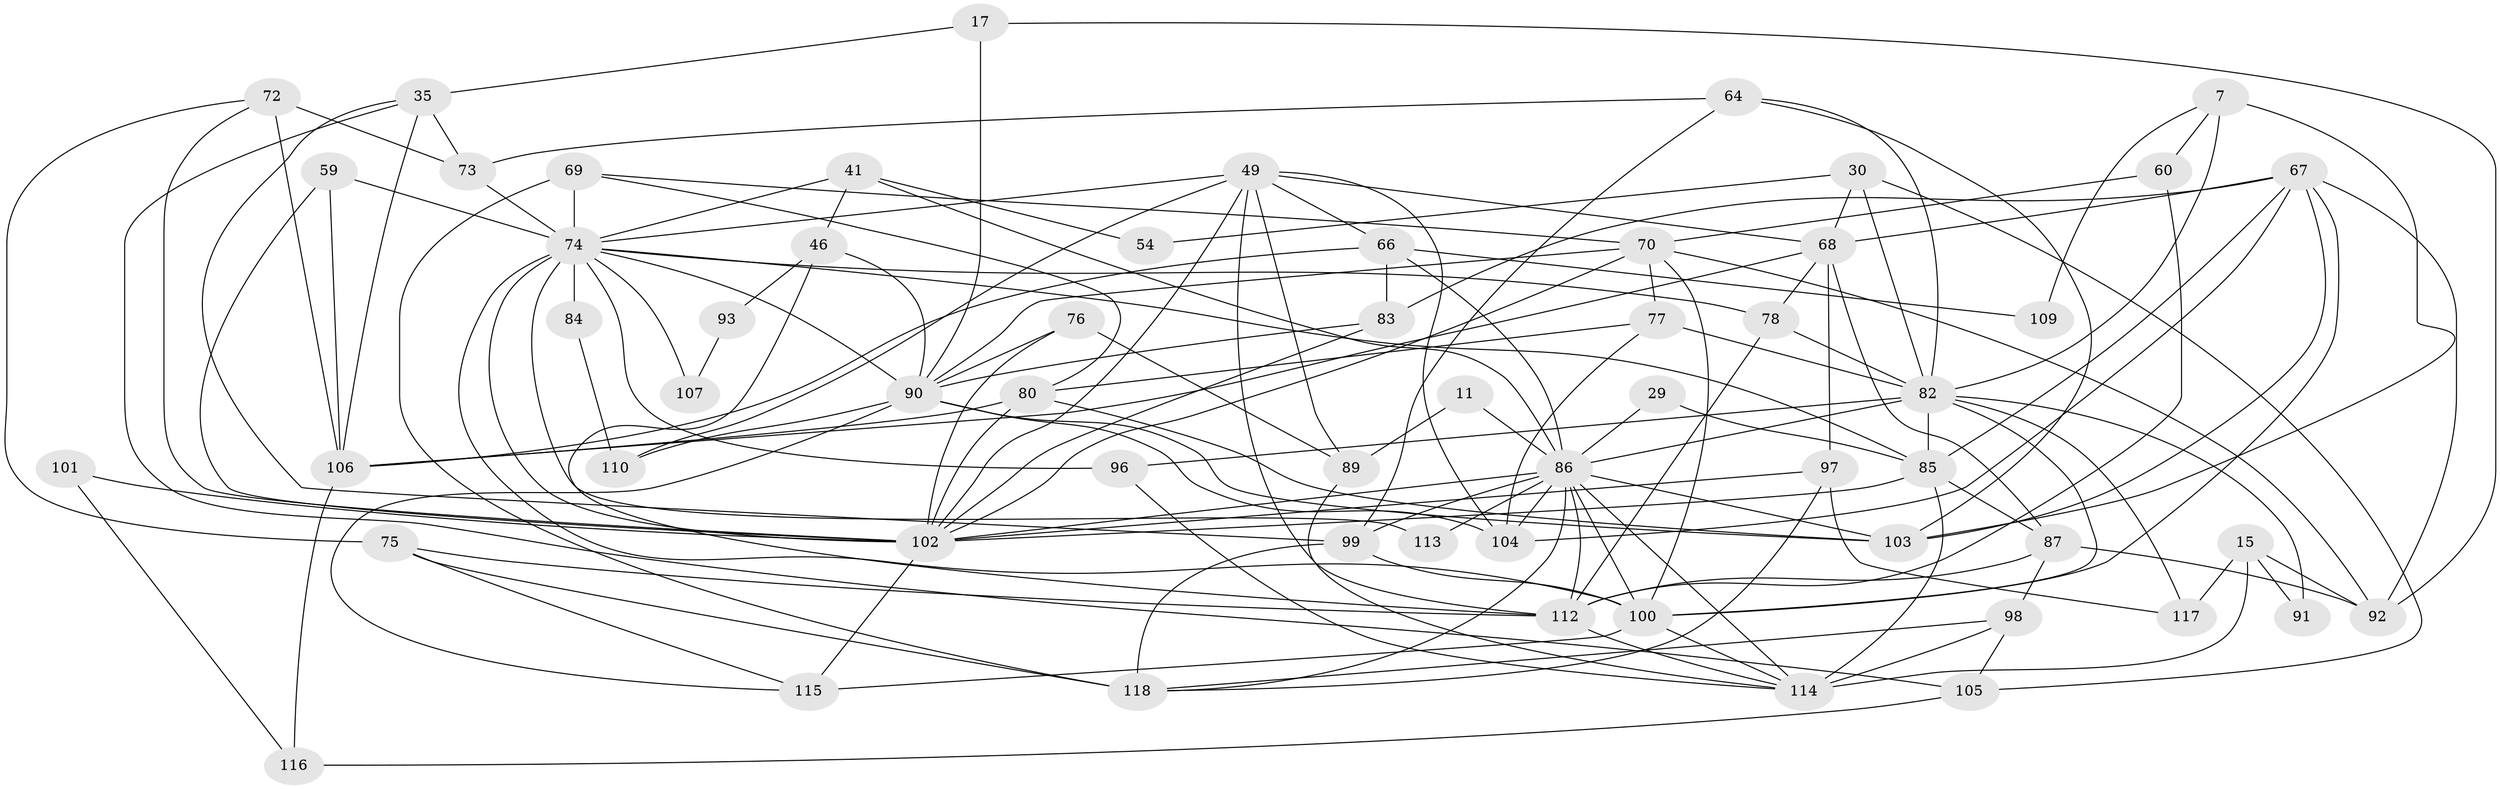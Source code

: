 // original degree distribution, {6: 0.1016949152542373, 3: 0.2796610169491525, 9: 0.00847457627118644, 4: 0.2542372881355932, 5: 0.16101694915254236, 2: 0.15254237288135594, 7: 0.01694915254237288, 8: 0.01694915254237288, 11: 0.00847457627118644}
// Generated by graph-tools (version 1.1) at 2025/50/03/09/25 04:50:58]
// undirected, 59 vertices, 146 edges
graph export_dot {
graph [start="1"]
  node [color=gray90,style=filled];
  7;
  11;
  15;
  17;
  29;
  30;
  35;
  41;
  46;
  49 [super="+37+44"];
  54;
  59;
  60;
  64;
  66 [super="+61"];
  67 [super="+55"];
  68 [super="+65"];
  69;
  70 [super="+24"];
  72;
  73 [super="+1"];
  74 [super="+4+31+20+50"];
  75 [super="+63"];
  76;
  77 [super="+27"];
  78;
  80 [super="+8"];
  82 [super="+40+42+58"];
  83;
  84;
  85 [super="+12+45+79"];
  86 [super="+16+53+81"];
  87 [super="+51"];
  89 [super="+38"];
  90;
  91;
  92;
  93;
  96;
  97;
  98 [super="+21"];
  99 [super="+71"];
  100 [super="+18+52+94"];
  101;
  102 [super="+62+88"];
  103 [super="+25"];
  104 [super="+2"];
  105;
  106 [super="+22"];
  107;
  109;
  110;
  112 [super="+28+48+57"];
  113 [super="+95"];
  114 [super="+33+111"];
  115 [super="+47"];
  116;
  117;
  118 [super="+23"];
  7 -- 103 [weight=2];
  7 -- 60;
  7 -- 109;
  7 -- 82;
  11 -- 89;
  11 -- 86;
  15 -- 92;
  15 -- 91;
  15 -- 114 [weight=3];
  15 -- 117;
  17 -- 90;
  17 -- 35;
  17 -- 92;
  29 -- 86;
  29 -- 85;
  30 -- 68;
  30 -- 54;
  30 -- 105;
  30 -- 82;
  35 -- 106;
  35 -- 73 [weight=2];
  35 -- 99;
  35 -- 105;
  41 -- 46;
  41 -- 54;
  41 -- 74;
  41 -- 86;
  46 -- 90;
  46 -- 93;
  46 -- 112;
  49 -- 68;
  49 -- 74;
  49 -- 104;
  49 -- 112 [weight=2];
  49 -- 102;
  49 -- 89;
  49 -- 110;
  49 -- 66;
  59 -- 102;
  59 -- 106;
  59 -- 74;
  60 -- 70;
  60 -- 112;
  64 -- 99;
  64 -- 73;
  64 -- 103;
  64 -- 82;
  66 -- 106;
  66 -- 109;
  66 -- 86;
  66 -- 83;
  67 -- 83;
  67 -- 103;
  67 -- 100;
  67 -- 85;
  67 -- 104;
  67 -- 92;
  67 -- 68;
  68 -- 87;
  68 -- 97;
  68 -- 106;
  68 -- 78;
  69 -- 118;
  69 -- 80;
  69 -- 70;
  69 -- 74 [weight=2];
  70 -- 90 [weight=2];
  70 -- 77;
  70 -- 92;
  70 -- 102 [weight=2];
  70 -- 100 [weight=2];
  72 -- 73 [weight=2];
  72 -- 106;
  72 -- 75;
  72 -- 102;
  73 -- 74 [weight=3];
  74 -- 78;
  74 -- 96 [weight=2];
  74 -- 107 [weight=2];
  74 -- 113;
  74 -- 90;
  74 -- 100 [weight=2];
  74 -- 102 [weight=3];
  74 -- 84;
  74 -- 85;
  75 -- 115;
  75 -- 112;
  75 -- 118 [weight=2];
  76 -- 90;
  76 -- 102;
  76 -- 89;
  77 -- 80;
  77 -- 104;
  77 -- 82 [weight=2];
  78 -- 82;
  78 -- 112;
  80 -- 103;
  80 -- 106;
  80 -- 102;
  82 -- 96;
  82 -- 100;
  82 -- 91;
  82 -- 85 [weight=2];
  82 -- 86;
  82 -- 117;
  83 -- 90;
  83 -- 102;
  84 -- 110;
  85 -- 87;
  85 -- 102 [weight=2];
  85 -- 114 [weight=2];
  86 -- 104;
  86 -- 100;
  86 -- 118 [weight=2];
  86 -- 112;
  86 -- 102 [weight=2];
  86 -- 99 [weight=2];
  86 -- 103;
  86 -- 113 [weight=2];
  86 -- 114;
  87 -- 98;
  87 -- 112;
  87 -- 92;
  89 -- 114 [weight=2];
  90 -- 115;
  90 -- 103;
  90 -- 110;
  90 -- 104;
  93 -- 107;
  96 -- 114;
  97 -- 117;
  97 -- 118;
  97 -- 102;
  98 -- 105;
  98 -- 118;
  98 -- 114;
  99 -- 100 [weight=2];
  99 -- 118;
  100 -- 115 [weight=2];
  100 -- 114;
  101 -- 116;
  101 -- 102;
  102 -- 115 [weight=3];
  105 -- 116;
  106 -- 116;
  112 -- 114;
}
